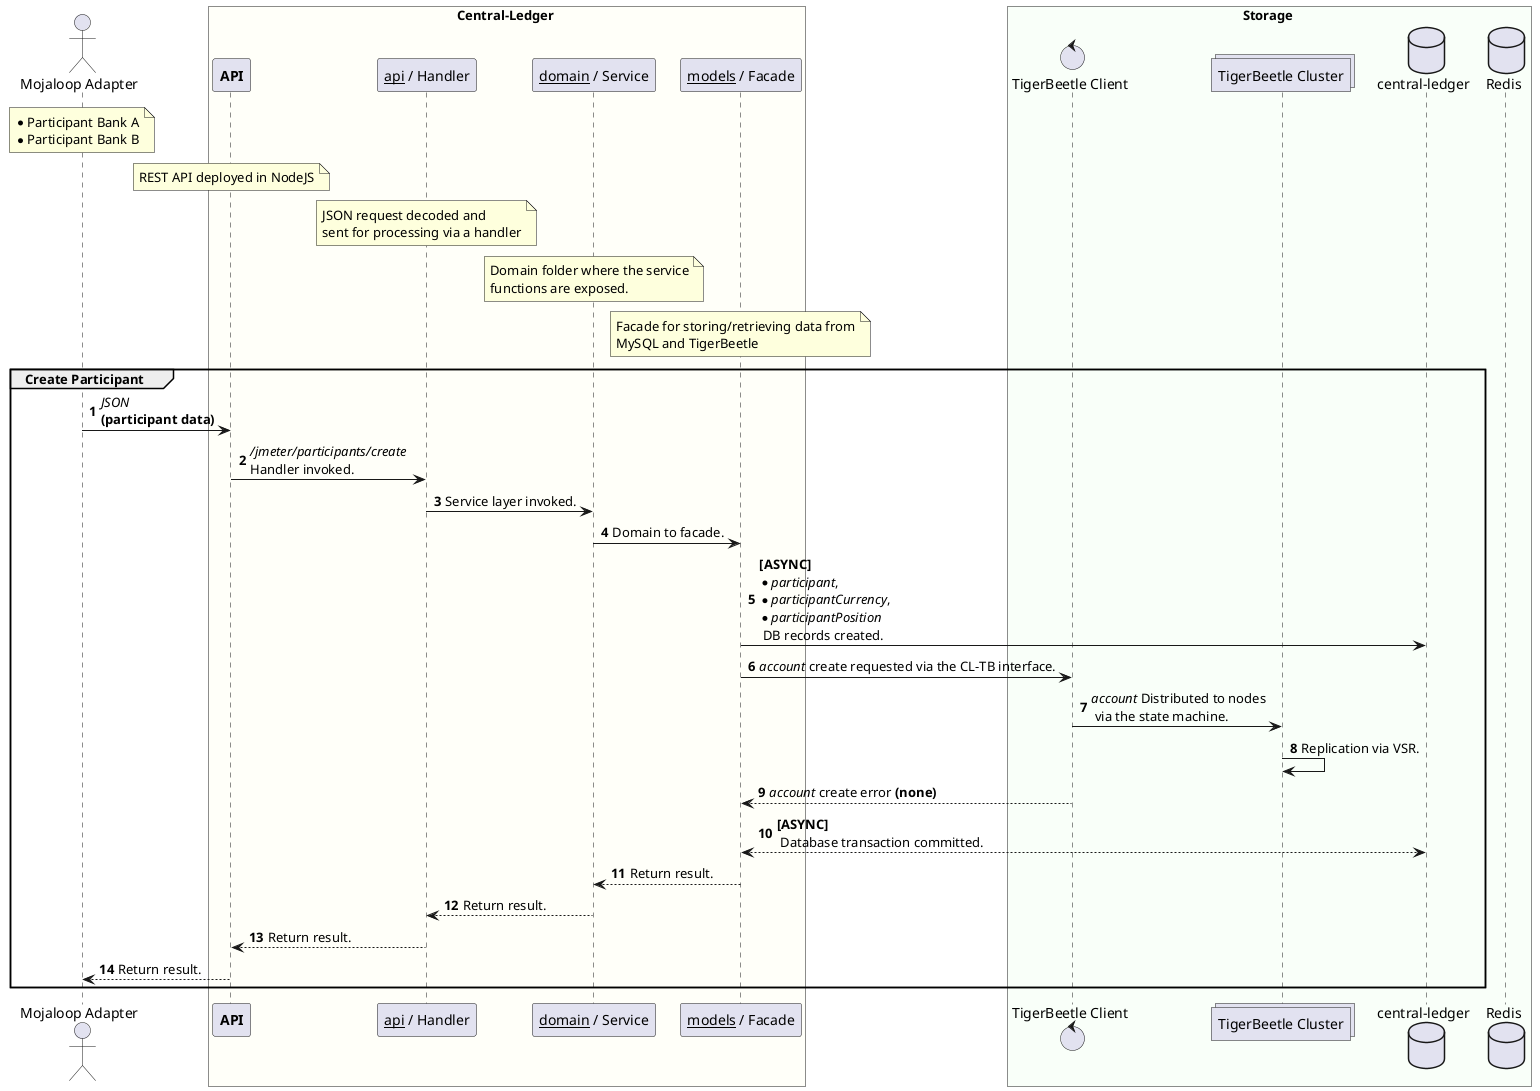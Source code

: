 @startuml

actor "Mojaloop Adapter" as dfsp
note over dfsp
    * Participant Bank A
    * Participant Bank B
end note

box Central-Ledger #FFFFF9
    participant "**API**" as cl_api
    participant "__api__ / Handler" as cl_handler
    participant "__domain__ / Service" as cl_domain
    participant "__models__ / Facade" as cl_facade

    note over cl_api
        REST API deployed in NodeJS
    end note

    note over cl_handler
        JSON request decoded and
        sent for processing via a handler
    end note

    note over cl_domain
        Domain folder where the service
        functions are exposed.
    end note

    note over cl_facade
        Facade for storing/retrieving data from
        MySQL and TigerBeetle
    end note
end box

box Storage #F9FFF9
	control "TigerBeetle Client" as tb_client
	collections "TigerBeetle Cluster" as tb_nodes
	database "central-ledger" as cl_db
	database "Redis" as redis_cache
end box

autonumber
group Create Participant
    dfsp -> cl_api : //JSON// \n**(participant data)**
    cl_api -> cl_handler : ///jmeter/participants/create// \nHandler invoked.
    cl_handler -> cl_domain : Service layer invoked.
    cl_domain -> cl_facade : Domain to facade.
    cl_facade -> cl_db : **[ASYNC]**\n*//participant//, \n*//participantCurrency//, \n*//participantPosition// \n DB records created.
    cl_facade -> tb_client : //account// create requested via the CL-TB interface.
    tb_client -> tb_nodes : //account// Distributed to nodes\n via the state machine.
    tb_nodes -> tb_nodes : Replication via VSR.
    tb_client --> cl_facade : //account// create error **(none)**
    cl_db <--> cl_facade : **[ASYNC]**\n Database transaction committed.
    cl_facade --> cl_domain : Return result.
    cl_domain --> cl_handler : Return result.
    cl_handler --> cl_api : Return result.
    cl_api --> dfsp : Return result.
end

@enduml

